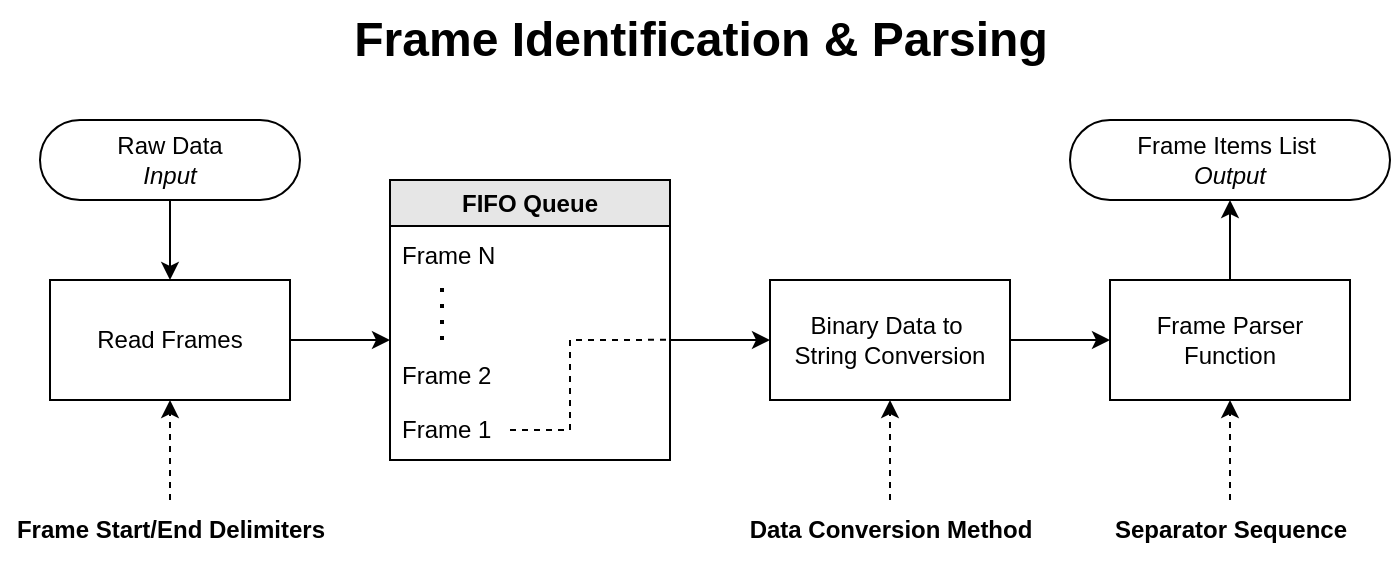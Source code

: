 <mxfile version="24.7.8">
  <diagram name="Page-1" id="hAJEa-pnVFheeR_73tfD">
    <mxGraphModel dx="857" dy="651" grid="1" gridSize="10" guides="1" tooltips="1" connect="1" arrows="1" fold="1" page="1" pageScale="1" pageWidth="850" pageHeight="1100" math="0" shadow="0">
      <root>
        <mxCell id="0" />
        <mxCell id="1" parent="0" />
        <mxCell id="N3sfgqYISgL2ox7oF0P5-85" value="Frame Identification &amp;amp; Parsing" style="text;html=1;align=center;verticalAlign=middle;resizable=0;points=[];autosize=1;strokeColor=none;fillColor=none;fontStyle=1;fontSize=24;" parent="1" vertex="1">
          <mxGeometry x="285" y="140" width="340" height="40" as="geometry" />
        </mxCell>
        <mxCell id="N3sfgqYISgL2ox7oF0P5-13" style="edgeStyle=orthogonalEdgeStyle;rounded=0;orthogonalLoop=1;jettySize=auto;html=1;exitX=1;exitY=0.5;exitDx=0;exitDy=0;entryX=0;entryY=0.5;entryDx=0;entryDy=0;" parent="1" source="N3sfgqYISgL2ox7oF0P5-3" target="N3sfgqYISgL2ox7oF0P5-4" edge="1">
          <mxGeometry relative="1" as="geometry" />
        </mxCell>
        <mxCell id="N3sfgqYISgL2ox7oF0P5-71" value="" style="edgeStyle=orthogonalEdgeStyle;rounded=0;orthogonalLoop=1;jettySize=auto;html=1;entryX=1;entryY=0.91;entryDx=0;entryDy=0;entryPerimeter=0;startArrow=classic;startFill=1;endArrow=none;endFill=0;" parent="1" source="N3sfgqYISgL2ox7oF0P5-3" edge="1">
          <mxGeometry relative="1" as="geometry">
            <mxPoint x="440" y="310.03" as="targetPoint" />
          </mxGeometry>
        </mxCell>
        <mxCell id="N3sfgqYISgL2ox7oF0P5-3" value="Binary Data to&amp;nbsp;&lt;div&gt;String Conversion&lt;/div&gt;" style="rounded=0;whiteSpace=wrap;html=1;" parent="1" vertex="1">
          <mxGeometry x="490" y="280" width="120" height="60" as="geometry" />
        </mxCell>
        <mxCell id="N3sfgqYISgL2ox7oF0P5-84" value="" style="edgeStyle=orthogonalEdgeStyle;rounded=0;orthogonalLoop=1;jettySize=auto;html=1;" parent="1" source="N3sfgqYISgL2ox7oF0P5-4" target="N3sfgqYISgL2ox7oF0P5-83" edge="1">
          <mxGeometry relative="1" as="geometry" />
        </mxCell>
        <mxCell id="N3sfgqYISgL2ox7oF0P5-4" value="Frame Parser Function" style="rounded=0;whiteSpace=wrap;html=1;" parent="1" vertex="1">
          <mxGeometry x="660" y="280" width="120" height="60" as="geometry" />
        </mxCell>
        <mxCell id="N3sfgqYISgL2ox7oF0P5-50" style="edgeStyle=orthogonalEdgeStyle;rounded=0;orthogonalLoop=1;jettySize=auto;html=1;exitX=1;exitY=0.5;exitDx=0;exitDy=0;entryX=0;entryY=0.5;entryDx=0;entryDy=0;" parent="1" source="N3sfgqYISgL2ox7oF0P5-33" edge="1">
          <mxGeometry relative="1" as="geometry">
            <mxPoint x="300" y="310" as="targetPoint" />
          </mxGeometry>
        </mxCell>
        <mxCell id="N3sfgqYISgL2ox7oF0P5-33" value="Read Frames" style="rounded=0;whiteSpace=wrap;html=1;" parent="1" vertex="1">
          <mxGeometry x="130" y="280" width="120" height="60" as="geometry" />
        </mxCell>
        <mxCell id="N3sfgqYISgL2ox7oF0P5-43" style="edgeStyle=orthogonalEdgeStyle;rounded=0;orthogonalLoop=1;jettySize=auto;html=1;entryX=0.5;entryY=1;entryDx=0;entryDy=0;dashed=1;" parent="1" source="N3sfgqYISgL2ox7oF0P5-42" target="N3sfgqYISgL2ox7oF0P5-33" edge="1">
          <mxGeometry relative="1" as="geometry" />
        </mxCell>
        <mxCell id="N3sfgqYISgL2ox7oF0P5-42" value="Frame Start/End Delimiters" style="text;html=1;align=center;verticalAlign=middle;resizable=0;points=[];autosize=1;strokeColor=none;fillColor=none;fontStyle=1" parent="1" vertex="1">
          <mxGeometry x="105" y="390" width="170" height="30" as="geometry" />
        </mxCell>
        <mxCell id="N3sfgqYISgL2ox7oF0P5-75" value="" style="edgeStyle=orthogonalEdgeStyle;rounded=0;orthogonalLoop=1;jettySize=auto;html=1;dashed=1;" parent="1" source="N3sfgqYISgL2ox7oF0P5-44" target="N3sfgqYISgL2ox7oF0P5-3" edge="1">
          <mxGeometry relative="1" as="geometry" />
        </mxCell>
        <mxCell id="N3sfgqYISgL2ox7oF0P5-44" value="Data Conversion Method" style="text;html=1;align=center;verticalAlign=middle;resizable=0;points=[];autosize=1;strokeColor=none;fillColor=none;fontStyle=1" parent="1" vertex="1">
          <mxGeometry x="470" y="390" width="160" height="30" as="geometry" />
        </mxCell>
        <mxCell id="N3sfgqYISgL2ox7oF0P5-47" value="" style="edgeStyle=orthogonalEdgeStyle;rounded=0;orthogonalLoop=1;jettySize=auto;html=1;dashed=1;" parent="1" source="N3sfgqYISgL2ox7oF0P5-46" target="N3sfgqYISgL2ox7oF0P5-4" edge="1">
          <mxGeometry relative="1" as="geometry" />
        </mxCell>
        <mxCell id="N3sfgqYISgL2ox7oF0P5-46" value="Separator Sequence" style="text;html=1;align=center;verticalAlign=middle;resizable=0;points=[];autosize=1;strokeColor=none;fillColor=none;fontStyle=1" parent="1" vertex="1">
          <mxGeometry x="655" y="390" width="130" height="30" as="geometry" />
        </mxCell>
        <mxCell id="N3sfgqYISgL2ox7oF0P5-61" value="FIFO Queue" style="swimlane;whiteSpace=wrap;html=1;fillColor=#E6E6E6;" parent="1" vertex="1">
          <mxGeometry x="300" y="230" width="140" height="140" as="geometry" />
        </mxCell>
        <mxCell id="N3sfgqYISgL2ox7oF0P5-67" value="Frame N" style="text;strokeColor=none;fillColor=none;align=left;verticalAlign=middle;spacingLeft=4;spacingRight=4;overflow=hidden;points=[[0,0.5],[1,0.5]];portConstraint=eastwest;rotatable=0;whiteSpace=wrap;html=1;" parent="N3sfgqYISgL2ox7oF0P5-61" vertex="1">
          <mxGeometry y="23" width="140" height="30" as="geometry" />
        </mxCell>
        <mxCell id="N3sfgqYISgL2ox7oF0P5-69" value="Frame 2" style="text;strokeColor=none;fillColor=none;align=left;verticalAlign=middle;spacingLeft=4;spacingRight=4;overflow=hidden;points=[[0,0.5],[1,0.5]];portConstraint=eastwest;rotatable=0;whiteSpace=wrap;html=1;" parent="N3sfgqYISgL2ox7oF0P5-61" vertex="1">
          <mxGeometry y="83" width="140" height="30" as="geometry" />
        </mxCell>
        <mxCell id="N3sfgqYISgL2ox7oF0P5-70" value="Frame 1" style="text;strokeColor=none;fillColor=none;align=left;verticalAlign=middle;spacingLeft=4;spacingRight=4;overflow=hidden;points=[[0,0.5],[1,0.5]];portConstraint=eastwest;rotatable=0;whiteSpace=wrap;html=1;" parent="N3sfgqYISgL2ox7oF0P5-61" vertex="1">
          <mxGeometry y="110" width="140" height="30" as="geometry" />
        </mxCell>
        <mxCell id="N3sfgqYISgL2ox7oF0P5-80" value="" style="endArrow=none;html=1;rounded=0;entryX=0.999;entryY=0.906;entryDx=0;entryDy=0;entryPerimeter=0;endFill=0;dashed=1;" parent="N3sfgqYISgL2ox7oF0P5-61" edge="1">
          <mxGeometry width="50" height="50" relative="1" as="geometry">
            <mxPoint x="60" y="125" as="sourcePoint" />
            <mxPoint x="139.86" y="79.898" as="targetPoint" />
            <Array as="points">
              <mxPoint x="80" y="125" />
              <mxPoint x="90" y="125" />
              <mxPoint x="90" y="80" />
              <mxPoint x="110" y="80" />
            </Array>
          </mxGeometry>
        </mxCell>
        <mxCell id="N3sfgqYISgL2ox7oF0P5-82" value="" style="edgeStyle=orthogonalEdgeStyle;rounded=0;orthogonalLoop=1;jettySize=auto;html=1;" parent="1" source="N3sfgqYISgL2ox7oF0P5-81" target="N3sfgqYISgL2ox7oF0P5-33" edge="1">
          <mxGeometry relative="1" as="geometry" />
        </mxCell>
        <mxCell id="N3sfgqYISgL2ox7oF0P5-81" value="Raw Data&lt;div&gt;&lt;i&gt;Input&lt;/i&gt;&lt;/div&gt;" style="html=1;dashed=0;whiteSpace=wrap;shape=mxgraph.dfd.start" parent="1" vertex="1">
          <mxGeometry x="125" y="200" width="130" height="40" as="geometry" />
        </mxCell>
        <mxCell id="N3sfgqYISgL2ox7oF0P5-83" value="Frame Items List&amp;nbsp;&lt;div&gt;&lt;i&gt;Output&lt;/i&gt;&lt;/div&gt;" style="html=1;dashed=0;whiteSpace=wrap;shape=mxgraph.dfd.start" parent="1" vertex="1">
          <mxGeometry x="640" y="200" width="160" height="40" as="geometry" />
        </mxCell>
        <mxCell id="N3sfgqYISgL2ox7oF0P5-87" value="" style="endArrow=none;dashed=1;html=1;dashPattern=1 3;strokeWidth=2;rounded=0;" parent="1" edge="1">
          <mxGeometry width="50" height="50" relative="1" as="geometry">
            <mxPoint x="326" y="310" as="sourcePoint" />
            <mxPoint x="326" y="280" as="targetPoint" />
          </mxGeometry>
        </mxCell>
      </root>
    </mxGraphModel>
  </diagram>
</mxfile>
